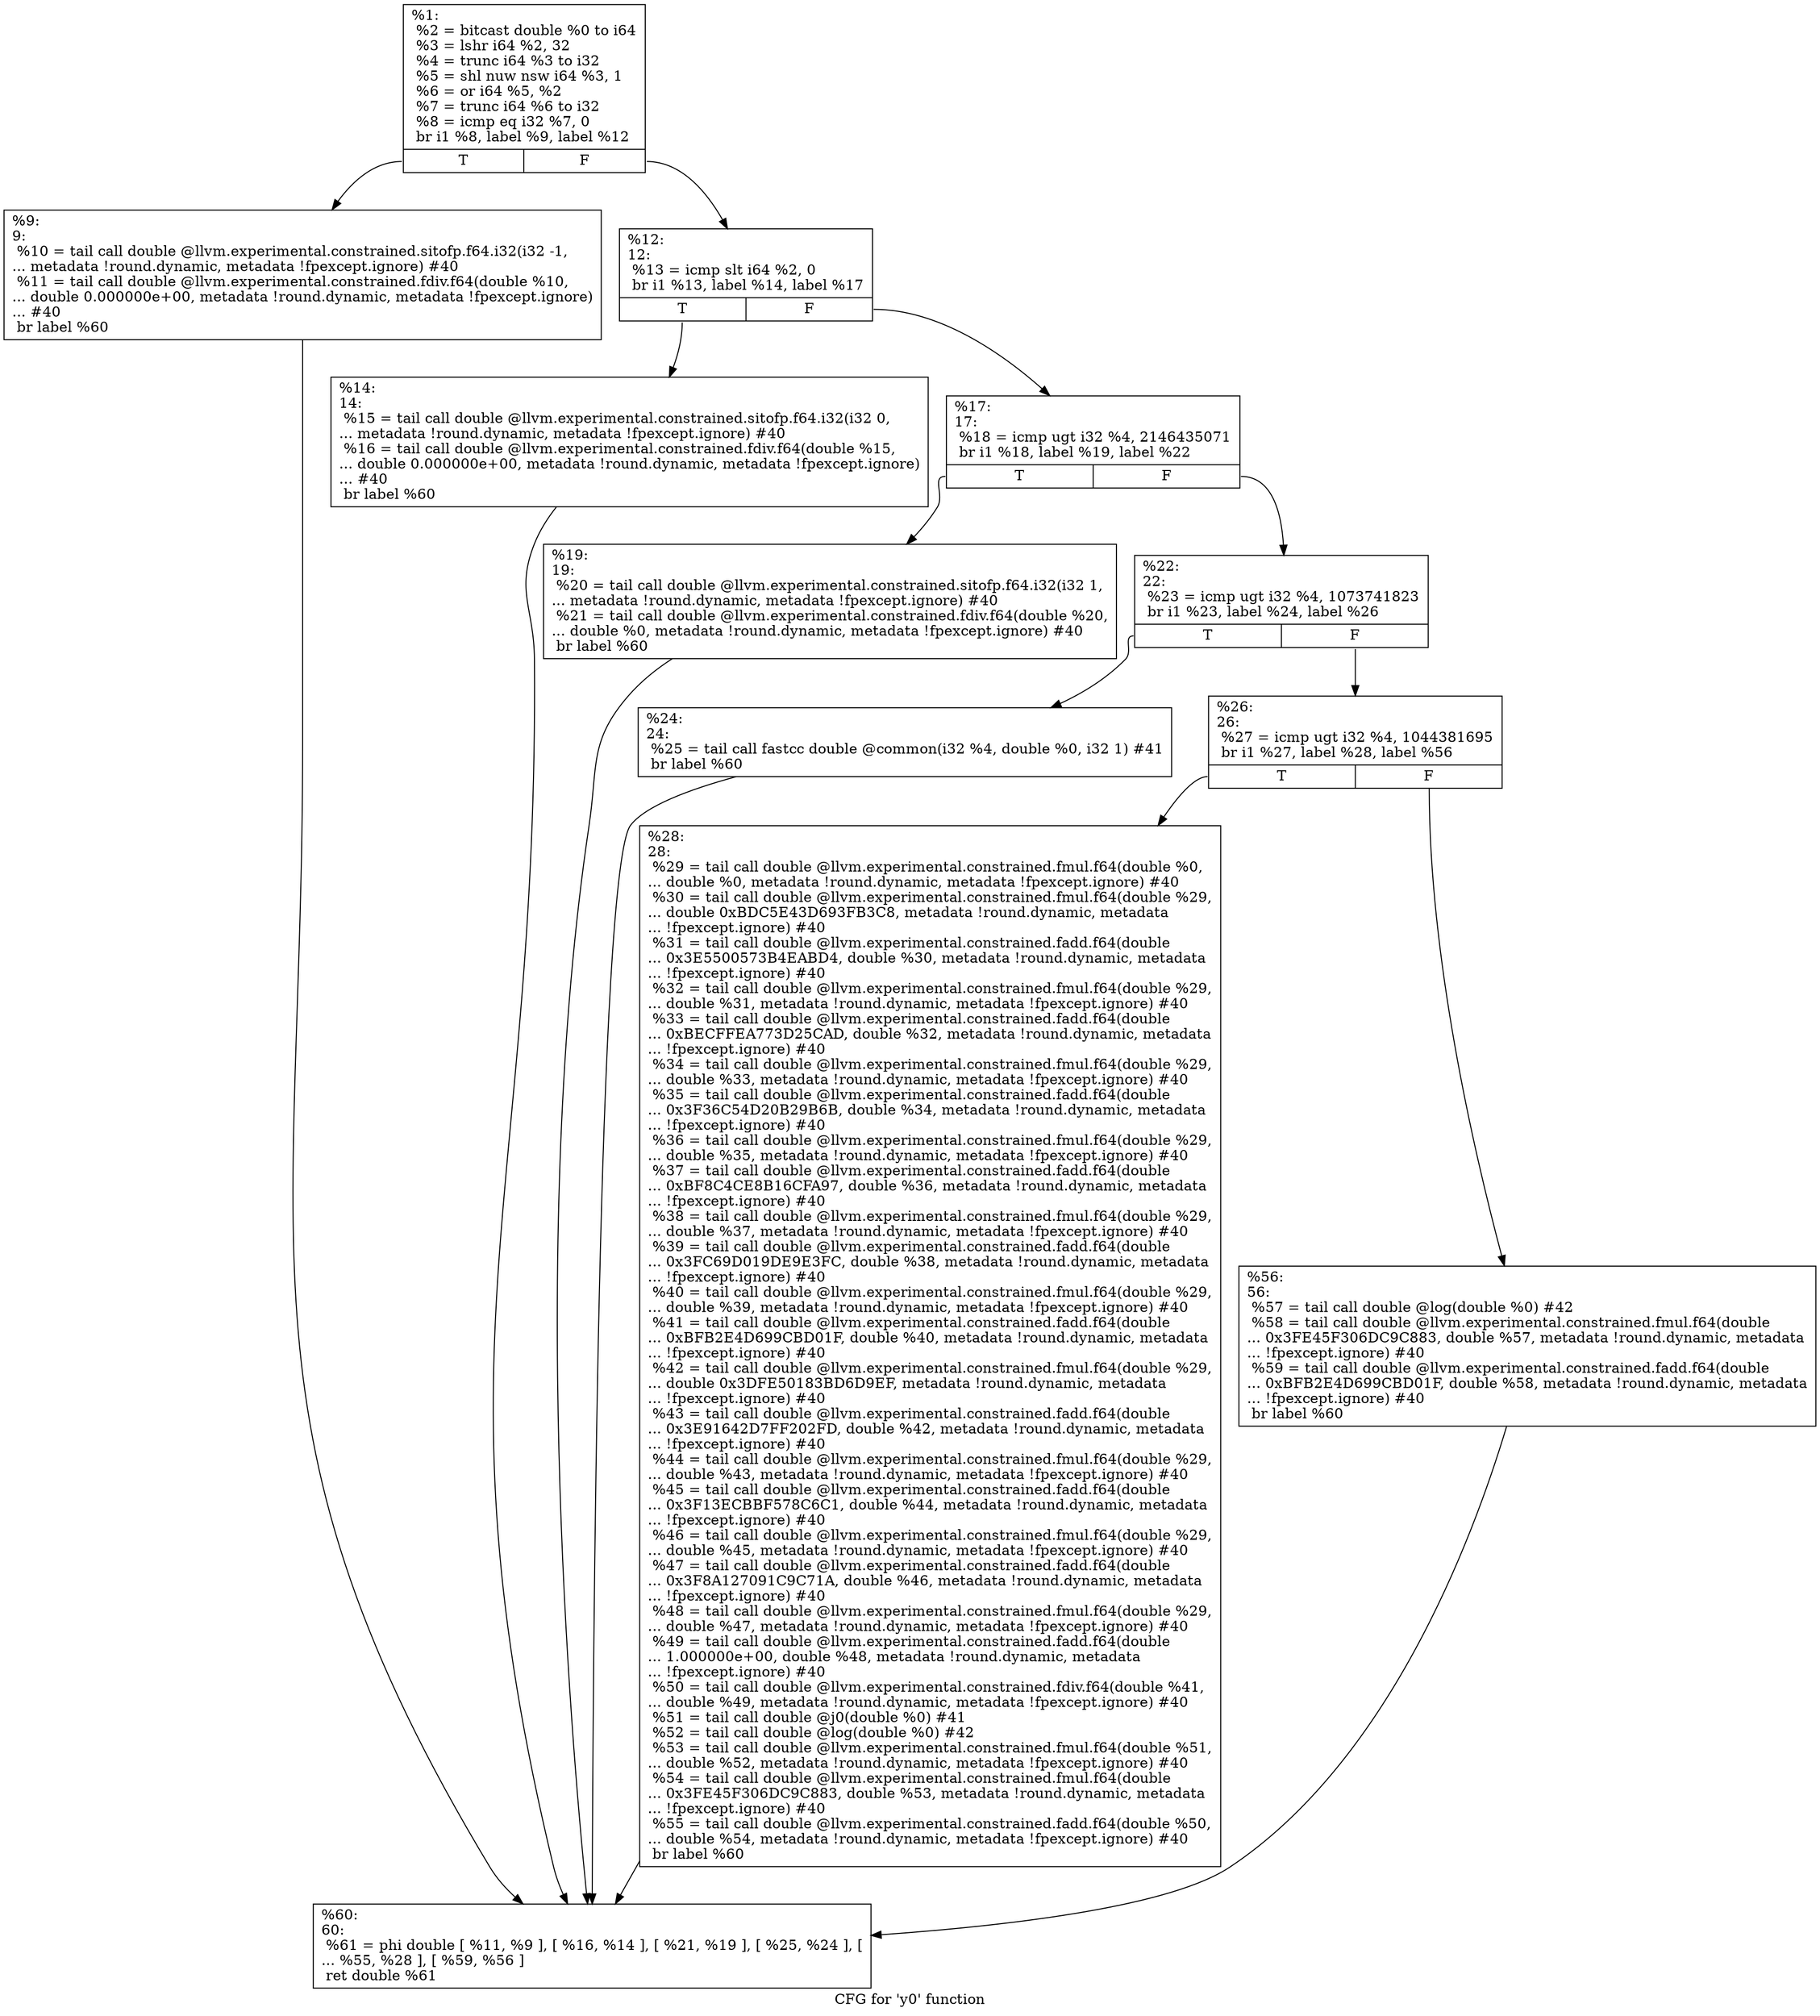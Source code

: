 digraph "CFG for 'y0' function" {
	label="CFG for 'y0' function";

	Node0x1bd8c90 [shape=record,label="{%1:\l  %2 = bitcast double %0 to i64\l  %3 = lshr i64 %2, 32\l  %4 = trunc i64 %3 to i32\l  %5 = shl nuw nsw i64 %3, 1\l  %6 = or i64 %5, %2\l  %7 = trunc i64 %6 to i32\l  %8 = icmp eq i32 %7, 0\l  br i1 %8, label %9, label %12\l|{<s0>T|<s1>F}}"];
	Node0x1bd8c90:s0 -> Node0x1bd8ce0;
	Node0x1bd8c90:s1 -> Node0x1bd8d30;
	Node0x1bd8ce0 [shape=record,label="{%9:\l9:                                                \l  %10 = tail call double @llvm.experimental.constrained.sitofp.f64.i32(i32 -1,\l... metadata !round.dynamic, metadata !fpexcept.ignore) #40\l  %11 = tail call double @llvm.experimental.constrained.fdiv.f64(double %10,\l... double 0.000000e+00, metadata !round.dynamic, metadata !fpexcept.ignore)\l... #40\l  br label %60\l}"];
	Node0x1bd8ce0 -> Node0x1bd9000;
	Node0x1bd8d30 [shape=record,label="{%12:\l12:                                               \l  %13 = icmp slt i64 %2, 0\l  br i1 %13, label %14, label %17\l|{<s0>T|<s1>F}}"];
	Node0x1bd8d30:s0 -> Node0x1bd8d80;
	Node0x1bd8d30:s1 -> Node0x1bd8dd0;
	Node0x1bd8d80 [shape=record,label="{%14:\l14:                                               \l  %15 = tail call double @llvm.experimental.constrained.sitofp.f64.i32(i32 0,\l... metadata !round.dynamic, metadata !fpexcept.ignore) #40\l  %16 = tail call double @llvm.experimental.constrained.fdiv.f64(double %15,\l... double 0.000000e+00, metadata !round.dynamic, metadata !fpexcept.ignore)\l... #40\l  br label %60\l}"];
	Node0x1bd8d80 -> Node0x1bd9000;
	Node0x1bd8dd0 [shape=record,label="{%17:\l17:                                               \l  %18 = icmp ugt i32 %4, 2146435071\l  br i1 %18, label %19, label %22\l|{<s0>T|<s1>F}}"];
	Node0x1bd8dd0:s0 -> Node0x1bd8e20;
	Node0x1bd8dd0:s1 -> Node0x1bd8e70;
	Node0x1bd8e20 [shape=record,label="{%19:\l19:                                               \l  %20 = tail call double @llvm.experimental.constrained.sitofp.f64.i32(i32 1,\l... metadata !round.dynamic, metadata !fpexcept.ignore) #40\l  %21 = tail call double @llvm.experimental.constrained.fdiv.f64(double %20,\l... double %0, metadata !round.dynamic, metadata !fpexcept.ignore) #40\l  br label %60\l}"];
	Node0x1bd8e20 -> Node0x1bd9000;
	Node0x1bd8e70 [shape=record,label="{%22:\l22:                                               \l  %23 = icmp ugt i32 %4, 1073741823\l  br i1 %23, label %24, label %26\l|{<s0>T|<s1>F}}"];
	Node0x1bd8e70:s0 -> Node0x1bd8ec0;
	Node0x1bd8e70:s1 -> Node0x1bd8f10;
	Node0x1bd8ec0 [shape=record,label="{%24:\l24:                                               \l  %25 = tail call fastcc double @common(i32 %4, double %0, i32 1) #41\l  br label %60\l}"];
	Node0x1bd8ec0 -> Node0x1bd9000;
	Node0x1bd8f10 [shape=record,label="{%26:\l26:                                               \l  %27 = icmp ugt i32 %4, 1044381695\l  br i1 %27, label %28, label %56\l|{<s0>T|<s1>F}}"];
	Node0x1bd8f10:s0 -> Node0x1bd8f60;
	Node0x1bd8f10:s1 -> Node0x1bd8fb0;
	Node0x1bd8f60 [shape=record,label="{%28:\l28:                                               \l  %29 = tail call double @llvm.experimental.constrained.fmul.f64(double %0,\l... double %0, metadata !round.dynamic, metadata !fpexcept.ignore) #40\l  %30 = tail call double @llvm.experimental.constrained.fmul.f64(double %29,\l... double 0xBDC5E43D693FB3C8, metadata !round.dynamic, metadata\l... !fpexcept.ignore) #40\l  %31 = tail call double @llvm.experimental.constrained.fadd.f64(double\l... 0x3E5500573B4EABD4, double %30, metadata !round.dynamic, metadata\l... !fpexcept.ignore) #40\l  %32 = tail call double @llvm.experimental.constrained.fmul.f64(double %29,\l... double %31, metadata !round.dynamic, metadata !fpexcept.ignore) #40\l  %33 = tail call double @llvm.experimental.constrained.fadd.f64(double\l... 0xBECFFEA773D25CAD, double %32, metadata !round.dynamic, metadata\l... !fpexcept.ignore) #40\l  %34 = tail call double @llvm.experimental.constrained.fmul.f64(double %29,\l... double %33, metadata !round.dynamic, metadata !fpexcept.ignore) #40\l  %35 = tail call double @llvm.experimental.constrained.fadd.f64(double\l... 0x3F36C54D20B29B6B, double %34, metadata !round.dynamic, metadata\l... !fpexcept.ignore) #40\l  %36 = tail call double @llvm.experimental.constrained.fmul.f64(double %29,\l... double %35, metadata !round.dynamic, metadata !fpexcept.ignore) #40\l  %37 = tail call double @llvm.experimental.constrained.fadd.f64(double\l... 0xBF8C4CE8B16CFA97, double %36, metadata !round.dynamic, metadata\l... !fpexcept.ignore) #40\l  %38 = tail call double @llvm.experimental.constrained.fmul.f64(double %29,\l... double %37, metadata !round.dynamic, metadata !fpexcept.ignore) #40\l  %39 = tail call double @llvm.experimental.constrained.fadd.f64(double\l... 0x3FC69D019DE9E3FC, double %38, metadata !round.dynamic, metadata\l... !fpexcept.ignore) #40\l  %40 = tail call double @llvm.experimental.constrained.fmul.f64(double %29,\l... double %39, metadata !round.dynamic, metadata !fpexcept.ignore) #40\l  %41 = tail call double @llvm.experimental.constrained.fadd.f64(double\l... 0xBFB2E4D699CBD01F, double %40, metadata !round.dynamic, metadata\l... !fpexcept.ignore) #40\l  %42 = tail call double @llvm.experimental.constrained.fmul.f64(double %29,\l... double 0x3DFE50183BD6D9EF, metadata !round.dynamic, metadata\l... !fpexcept.ignore) #40\l  %43 = tail call double @llvm.experimental.constrained.fadd.f64(double\l... 0x3E91642D7FF202FD, double %42, metadata !round.dynamic, metadata\l... !fpexcept.ignore) #40\l  %44 = tail call double @llvm.experimental.constrained.fmul.f64(double %29,\l... double %43, metadata !round.dynamic, metadata !fpexcept.ignore) #40\l  %45 = tail call double @llvm.experimental.constrained.fadd.f64(double\l... 0x3F13ECBBF578C6C1, double %44, metadata !round.dynamic, metadata\l... !fpexcept.ignore) #40\l  %46 = tail call double @llvm.experimental.constrained.fmul.f64(double %29,\l... double %45, metadata !round.dynamic, metadata !fpexcept.ignore) #40\l  %47 = tail call double @llvm.experimental.constrained.fadd.f64(double\l... 0x3F8A127091C9C71A, double %46, metadata !round.dynamic, metadata\l... !fpexcept.ignore) #40\l  %48 = tail call double @llvm.experimental.constrained.fmul.f64(double %29,\l... double %47, metadata !round.dynamic, metadata !fpexcept.ignore) #40\l  %49 = tail call double @llvm.experimental.constrained.fadd.f64(double\l... 1.000000e+00, double %48, metadata !round.dynamic, metadata\l... !fpexcept.ignore) #40\l  %50 = tail call double @llvm.experimental.constrained.fdiv.f64(double %41,\l... double %49, metadata !round.dynamic, metadata !fpexcept.ignore) #40\l  %51 = tail call double @j0(double %0) #41\l  %52 = tail call double @log(double %0) #42\l  %53 = tail call double @llvm.experimental.constrained.fmul.f64(double %51,\l... double %52, metadata !round.dynamic, metadata !fpexcept.ignore) #40\l  %54 = tail call double @llvm.experimental.constrained.fmul.f64(double\l... 0x3FE45F306DC9C883, double %53, metadata !round.dynamic, metadata\l... !fpexcept.ignore) #40\l  %55 = tail call double @llvm.experimental.constrained.fadd.f64(double %50,\l... double %54, metadata !round.dynamic, metadata !fpexcept.ignore) #40\l  br label %60\l}"];
	Node0x1bd8f60 -> Node0x1bd9000;
	Node0x1bd8fb0 [shape=record,label="{%56:\l56:                                               \l  %57 = tail call double @log(double %0) #42\l  %58 = tail call double @llvm.experimental.constrained.fmul.f64(double\l... 0x3FE45F306DC9C883, double %57, metadata !round.dynamic, metadata\l... !fpexcept.ignore) #40\l  %59 = tail call double @llvm.experimental.constrained.fadd.f64(double\l... 0xBFB2E4D699CBD01F, double %58, metadata !round.dynamic, metadata\l... !fpexcept.ignore) #40\l  br label %60\l}"];
	Node0x1bd8fb0 -> Node0x1bd9000;
	Node0x1bd9000 [shape=record,label="{%60:\l60:                                               \l  %61 = phi double [ %11, %9 ], [ %16, %14 ], [ %21, %19 ], [ %25, %24 ], [\l... %55, %28 ], [ %59, %56 ]\l  ret double %61\l}"];
}
